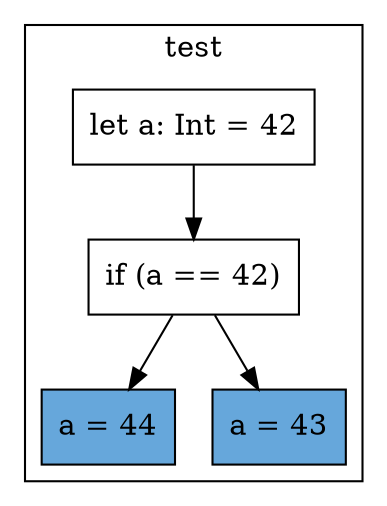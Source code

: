 digraph "branch-duplicate-3" {
    node [shape=box];
    subgraph "cluster_test" {
        label="test";
        "test_141" [label="let a: Int = 42"];
        "test_142" [label="if (a == 42)"];
        "test_144" [label="a = 44",style=filled,fillcolor="#66A7DB"];
        "test_146" [label="a = 43",style=filled,fillcolor="#66A7DB"];
        "test_141" -> "test_142";
        "test_142" -> "test_144";
        "test_142" -> "test_146";
    }
}

